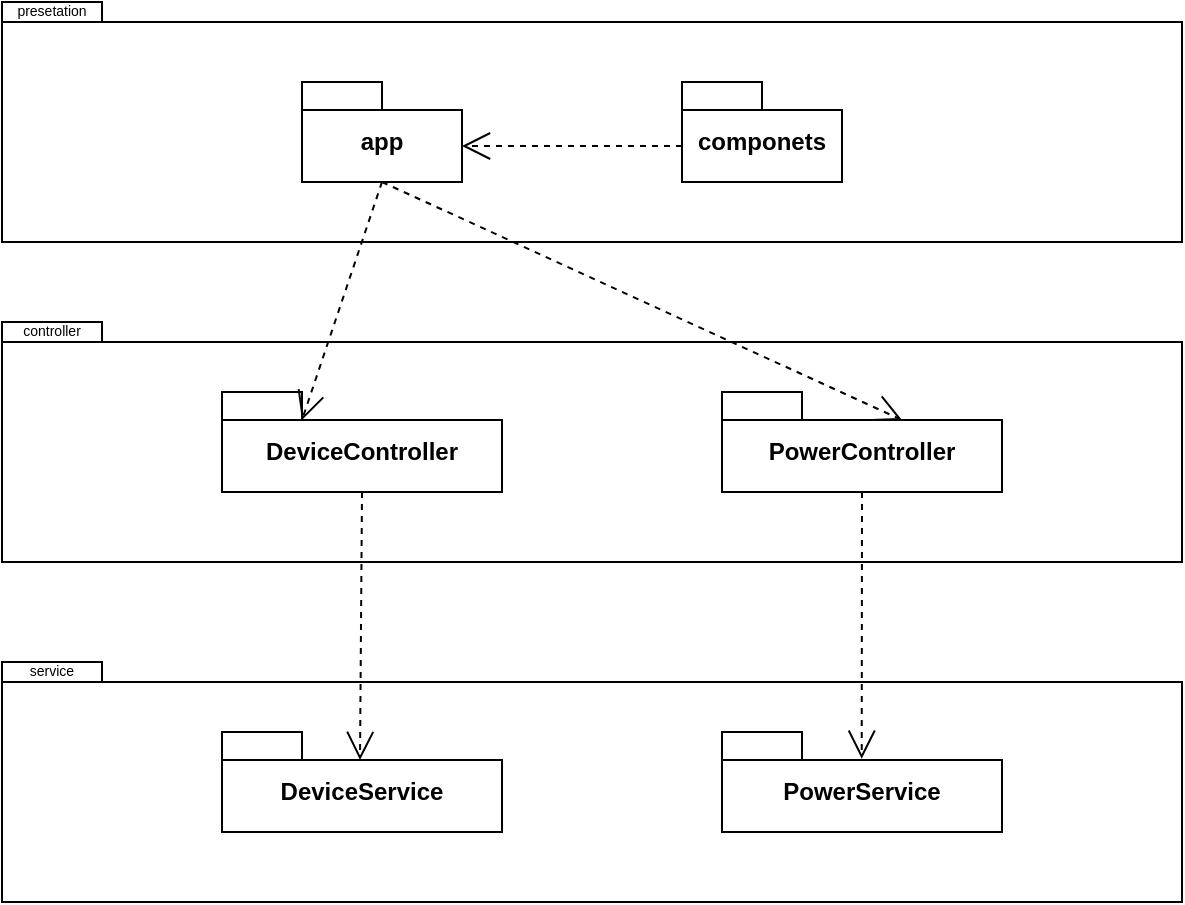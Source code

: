 <mxfile version="26.2.14">
  <diagram name="第 1 页" id="zv9jVuwXzwsgYas8b95U">
    <mxGraphModel dx="1411" dy="826" grid="1" gridSize="10" guides="1" tooltips="1" connect="1" arrows="1" fold="1" page="1" pageScale="1" pageWidth="827" pageHeight="1169" math="0" shadow="0">
      <root>
        <mxCell id="0" />
        <mxCell id="1" parent="0" />
        <mxCell id="kNfIhQ50q1yCch20xD6w-1" value="" style="shape=folder;fontStyle=1;spacingTop=10;tabWidth=50;tabHeight=10;tabPosition=left;html=1;whiteSpace=wrap;" vertex="1" parent="1">
          <mxGeometry x="140" y="70" width="590" height="120" as="geometry" />
        </mxCell>
        <mxCell id="kNfIhQ50q1yCch20xD6w-2" value="app" style="shape=folder;fontStyle=1;spacingTop=10;tabWidth=40;tabHeight=14;tabPosition=left;html=1;whiteSpace=wrap;" vertex="1" parent="1">
          <mxGeometry x="290" y="110" width="80" height="50" as="geometry" />
        </mxCell>
        <mxCell id="kNfIhQ50q1yCch20xD6w-3" value="componets" style="shape=folder;fontStyle=1;spacingTop=10;tabWidth=40;tabHeight=14;tabPosition=left;html=1;whiteSpace=wrap;" vertex="1" parent="1">
          <mxGeometry x="480" y="110" width="80" height="50" as="geometry" />
        </mxCell>
        <mxCell id="kNfIhQ50q1yCch20xD6w-4" value="" style="endArrow=open;endSize=12;dashed=1;html=1;rounded=0;entryX=0;entryY=0;entryDx=80;entryDy=32;entryPerimeter=0;exitX=0;exitY=0;exitDx=0;exitDy=32;exitPerimeter=0;" edge="1" parent="1" source="kNfIhQ50q1yCch20xD6w-3" target="kNfIhQ50q1yCch20xD6w-2">
          <mxGeometry width="160" relative="1" as="geometry">
            <mxPoint x="280" y="290" as="sourcePoint" />
            <mxPoint x="440" y="290" as="targetPoint" />
          </mxGeometry>
        </mxCell>
        <mxCell id="kNfIhQ50q1yCch20xD6w-5" value="presetation" style="text;html=1;align=center;verticalAlign=middle;whiteSpace=wrap;rounded=0;fontSize=7;" vertex="1" parent="1">
          <mxGeometry x="150" y="70" width="30" height="10" as="geometry" />
        </mxCell>
        <mxCell id="kNfIhQ50q1yCch20xD6w-6" value="" style="shape=folder;fontStyle=1;spacingTop=10;tabWidth=50;tabHeight=10;tabPosition=left;html=1;whiteSpace=wrap;" vertex="1" parent="1">
          <mxGeometry x="140" y="230" width="590" height="120" as="geometry" />
        </mxCell>
        <mxCell id="kNfIhQ50q1yCch20xD6w-7" value="controller" style="text;html=1;align=center;verticalAlign=middle;whiteSpace=wrap;rounded=0;fontSize=7;" vertex="1" parent="1">
          <mxGeometry x="150" y="230" width="30" height="10" as="geometry" />
        </mxCell>
        <mxCell id="kNfIhQ50q1yCch20xD6w-8" value="DeviceController" style="shape=folder;fontStyle=1;spacingTop=10;tabWidth=40;tabHeight=14;tabPosition=left;html=1;whiteSpace=wrap;" vertex="1" parent="1">
          <mxGeometry x="250" y="265" width="140" height="50" as="geometry" />
        </mxCell>
        <mxCell id="kNfIhQ50q1yCch20xD6w-10" value="PowerController" style="shape=folder;fontStyle=1;spacingTop=10;tabWidth=40;tabHeight=14;tabPosition=left;html=1;whiteSpace=wrap;" vertex="1" parent="1">
          <mxGeometry x="500" y="265" width="140" height="50" as="geometry" />
        </mxCell>
        <mxCell id="kNfIhQ50q1yCch20xD6w-11" value="" style="endArrow=open;endSize=12;dashed=1;html=1;rounded=0;entryX=0;entryY=0;entryDx=40;entryDy=14;entryPerimeter=0;exitX=0.5;exitY=1;exitDx=0;exitDy=0;exitPerimeter=0;" edge="1" parent="1" source="kNfIhQ50q1yCch20xD6w-2" target="kNfIhQ50q1yCch20xD6w-8">
          <mxGeometry width="160" relative="1" as="geometry">
            <mxPoint x="490" y="152" as="sourcePoint" />
            <mxPoint x="380" y="152" as="targetPoint" />
          </mxGeometry>
        </mxCell>
        <mxCell id="kNfIhQ50q1yCch20xD6w-12" value="" style="endArrow=open;endSize=12;dashed=1;html=1;rounded=0;entryX=0;entryY=0;entryDx=90;entryDy=14;entryPerimeter=0;exitX=0.5;exitY=1;exitDx=0;exitDy=0;exitPerimeter=0;" edge="1" parent="1" source="kNfIhQ50q1yCch20xD6w-2" target="kNfIhQ50q1yCch20xD6w-10">
          <mxGeometry width="160" relative="1" as="geometry">
            <mxPoint x="330" y="162" as="sourcePoint" />
            <mxPoint x="390" y="162" as="targetPoint" />
          </mxGeometry>
        </mxCell>
        <mxCell id="kNfIhQ50q1yCch20xD6w-13" value="" style="shape=folder;fontStyle=1;spacingTop=10;tabWidth=50;tabHeight=10;tabPosition=left;html=1;whiteSpace=wrap;" vertex="1" parent="1">
          <mxGeometry x="140" y="400" width="590" height="120" as="geometry" />
        </mxCell>
        <mxCell id="kNfIhQ50q1yCch20xD6w-14" value="DeviceService" style="shape=folder;fontStyle=1;spacingTop=10;tabWidth=40;tabHeight=14;tabPosition=left;html=1;whiteSpace=wrap;" vertex="1" parent="1">
          <mxGeometry x="250" y="435" width="140" height="50" as="geometry" />
        </mxCell>
        <mxCell id="kNfIhQ50q1yCch20xD6w-15" value="PowerService" style="shape=folder;fontStyle=1;spacingTop=10;tabWidth=40;tabHeight=14;tabPosition=left;html=1;whiteSpace=wrap;" vertex="1" parent="1">
          <mxGeometry x="500" y="435" width="140" height="50" as="geometry" />
        </mxCell>
        <mxCell id="kNfIhQ50q1yCch20xD6w-16" value="service" style="text;html=1;align=center;verticalAlign=middle;whiteSpace=wrap;rounded=0;fontSize=7;" vertex="1" parent="1">
          <mxGeometry x="150" y="400" width="30" height="10" as="geometry" />
        </mxCell>
        <mxCell id="kNfIhQ50q1yCch20xD6w-17" value="" style="endArrow=open;endSize=12;dashed=1;html=1;rounded=0;exitX=0.5;exitY=1;exitDx=0;exitDy=0;exitPerimeter=0;" edge="1" parent="1" source="kNfIhQ50q1yCch20xD6w-8">
          <mxGeometry width="160" relative="1" as="geometry">
            <mxPoint x="340" y="170" as="sourcePoint" />
            <mxPoint x="319" y="449" as="targetPoint" />
          </mxGeometry>
        </mxCell>
        <mxCell id="kNfIhQ50q1yCch20xD6w-18" value="" style="endArrow=open;endSize=12;dashed=1;html=1;rounded=0;exitX=0.5;exitY=1;exitDx=0;exitDy=0;exitPerimeter=0;entryX=0.499;entryY=0.267;entryDx=0;entryDy=0;entryPerimeter=0;" edge="1" parent="1" source="kNfIhQ50q1yCch20xD6w-10" target="kNfIhQ50q1yCch20xD6w-15">
          <mxGeometry width="160" relative="1" as="geometry">
            <mxPoint x="330" y="325" as="sourcePoint" />
            <mxPoint x="329" y="459" as="targetPoint" />
          </mxGeometry>
        </mxCell>
      </root>
    </mxGraphModel>
  </diagram>
</mxfile>

